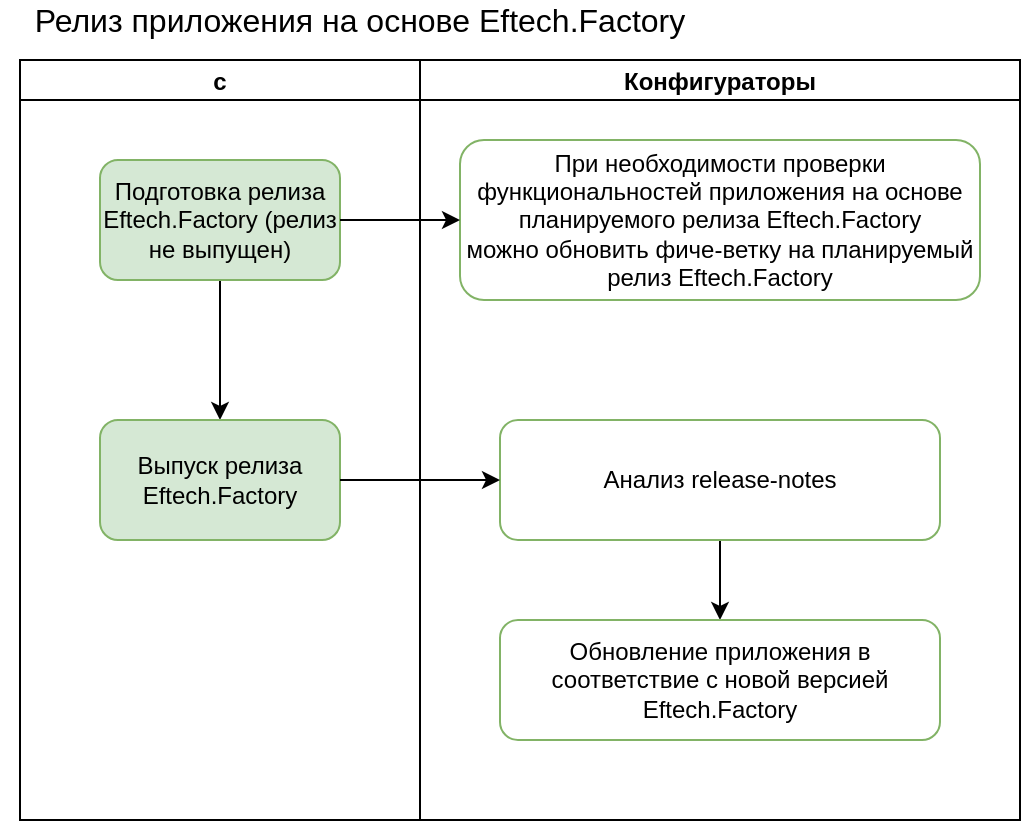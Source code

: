 <mxfile version="22.1.3" type="github">
  <diagram name="Страница — 1" id="fHwD4AT0-X1UmiEej-gj">
    <mxGraphModel dx="1497" dy="815" grid="1" gridSize="10" guides="1" tooltips="1" connect="1" arrows="1" fold="1" page="1" pageScale="1" pageWidth="827" pageHeight="1169" math="0" shadow="0">
      <root>
        <mxCell id="0" />
        <mxCell id="1" parent="0" />
        <mxCell id="CnXcmlKL0RTw0rvfGO5R-27" value="с" style="swimlane;startSize=20;" vertex="1" parent="1">
          <mxGeometry x="40" y="40" width="200" height="380" as="geometry" />
        </mxCell>
        <mxCell id="CnXcmlKL0RTw0rvfGO5R-28" style="edgeStyle=orthogonalEdgeStyle;rounded=0;orthogonalLoop=1;jettySize=auto;html=1;exitX=0.5;exitY=1;exitDx=0;exitDy=0;" edge="1" parent="CnXcmlKL0RTw0rvfGO5R-27" source="CnXcmlKL0RTw0rvfGO5R-29" target="CnXcmlKL0RTw0rvfGO5R-30">
          <mxGeometry relative="1" as="geometry" />
        </mxCell>
        <mxCell id="CnXcmlKL0RTw0rvfGO5R-29" value="Подготовка релиза Eftech.Factory (релиз не выпущен)" style="rounded=1;whiteSpace=wrap;html=1;strokeColor=#82b366;fillColor=#d5e8d4;" vertex="1" parent="CnXcmlKL0RTw0rvfGO5R-27">
          <mxGeometry x="40" y="50" width="120" height="60" as="geometry" />
        </mxCell>
        <mxCell id="CnXcmlKL0RTw0rvfGO5R-30" value="Выпуск релиза Eftech.Factory" style="rounded=1;whiteSpace=wrap;html=1;strokeColor=#82b366;fillColor=#d5e8d4;" vertex="1" parent="CnXcmlKL0RTw0rvfGO5R-27">
          <mxGeometry x="40" y="180" width="120" height="60" as="geometry" />
        </mxCell>
        <mxCell id="CnXcmlKL0RTw0rvfGO5R-31" value="Конфигураторы" style="swimlane;startSize=20;" vertex="1" parent="1">
          <mxGeometry x="240" y="40" width="300" height="380" as="geometry" />
        </mxCell>
        <mxCell id="CnXcmlKL0RTw0rvfGO5R-32" value="При необходимости проверки функциональностей приложения на основе планируемого релиза Eftech.Factory&lt;br&gt;можно обновить фиче-ветку на планируемый релиз Eftech.Factory" style="rounded=1;whiteSpace=wrap;html=1;strokeColor=#82b366;fillColor=#FFFFFF;" vertex="1" parent="CnXcmlKL0RTw0rvfGO5R-31">
          <mxGeometry x="20" y="40" width="260" height="80" as="geometry" />
        </mxCell>
        <mxCell id="CnXcmlKL0RTw0rvfGO5R-33" style="edgeStyle=orthogonalEdgeStyle;rounded=0;orthogonalLoop=1;jettySize=auto;html=1;exitX=0.5;exitY=1;exitDx=0;exitDy=0;" edge="1" parent="CnXcmlKL0RTw0rvfGO5R-31" source="CnXcmlKL0RTw0rvfGO5R-34" target="CnXcmlKL0RTw0rvfGO5R-35">
          <mxGeometry relative="1" as="geometry" />
        </mxCell>
        <mxCell id="CnXcmlKL0RTw0rvfGO5R-34" value="Анализ release-notes" style="rounded=1;whiteSpace=wrap;html=1;strokeColor=#82b366;fillColor=#FFFFFF;" vertex="1" parent="CnXcmlKL0RTw0rvfGO5R-31">
          <mxGeometry x="40" y="180" width="220" height="60" as="geometry" />
        </mxCell>
        <mxCell id="CnXcmlKL0RTw0rvfGO5R-35" value="Обновление приложения в соответствие с новой версией Eftech.Factory&lt;span style=&quot;color: rgba(0 , 0 , 0 , 0) ; font-family: monospace ; font-size: 0px&quot;&gt;%3CmxGraphModel%3E%3Croot%3E%3CmxCell%20id%3D%220%22%2F%3E%3CmxCell%20id%3D%221%22%20parent%3D%220%22%2F%3E%3CmxCell%20id%3D%222%22%20value%3D%22%D0%9F%D1%80%D0%B8%20%D0%BD%D0%B5%D0%BE%D0%B1%D1%85%D0%BE%D0%B4%D0%B8%D0%BC%D0%BE%D1%81%D1%82%D0%B8%20%D0%BF%D1%80%D0%BE%D0%B2%D0%B5%D1%80%D0%BA%D0%B8%20%D1%84%D1%83%D0%BD%D0%BA%D1%86%D0%B8%D0%BE%D0%BD%D0%B0%D0%BB%D1%8C%D0%BD%D0%BE%D1%81%D1%82%D0%B5%D0%B9%20%D0%BF%D1%80%D0%B8%D0%BB%D0%BE%D0%B6%D0%B5%D0%BD%D0%B8%D1%8F%20%D0%BD%D0%B0%20%D0%BE%D1%81%D0%BD%D0%BE%D0%B2%D0%B5%20%D0%BF%D0%BB%D0%B0%D0%BD%D0%B8%D1%80%D1%83%D0%B5%D0%BC%D0%BE%D0%B3%D0%BE%20%D1%80%D0%B5%D0%BB%D0%B8%D0%B7%D0%B0%20Eftech.Factory%26lt%3Bbr%26gt%3B%D0%BC%D0%BE%D0%B6%D0%BD%D0%BE%20%D0%BE%D0%B1%D0%BD%D0%BE%D0%B2%D0%B8%D1%82%D1%8C%20%D1%84%D0%B8%D1%87%D0%B5-%D0%B2%D0%B5%D1%82%D0%BA%D1%83%20%D0%BD%D0%B0%20%D0%BF%D0%BB%D0%B0%D0%BD%D0%B8%D1%80%D1%83%D0%B5%D0%BC%D1%8B%D0%B9%20%D1%80%D0%B5%D0%BB%D0%B8%D0%B7%20Eftech.Factory%22%20style%3D%22rounded%3D1%3BwhiteSpace%3Dwrap%3Bhtml%3D1%3BstrokeColor%3D%2382b366%3BfillColor%3D%23FFFFFF%3B%22%20vertex%3D%221%22%20parent%3D%221%22%3E%3CmxGeometry%20x%3D%2240%22%20y%3D%22210%22%20width%3D%22260%22%20height%3D%22100%22%20as%3D%22geometry%22%2F%3E%3C%2FmxCell%3E%3C%2Froot%3E%3C%2FmxGraphModel%3E&lt;/span&gt;" style="rounded=1;whiteSpace=wrap;html=1;strokeColor=#82b366;fillColor=#FFFFFF;" vertex="1" parent="CnXcmlKL0RTw0rvfGO5R-31">
          <mxGeometry x="40" y="280" width="220" height="60" as="geometry" />
        </mxCell>
        <mxCell id="CnXcmlKL0RTw0rvfGO5R-36" style="edgeStyle=orthogonalEdgeStyle;rounded=0;orthogonalLoop=1;jettySize=auto;html=1;exitX=1;exitY=0.5;exitDx=0;exitDy=0;" edge="1" parent="1" source="CnXcmlKL0RTw0rvfGO5R-29">
          <mxGeometry relative="1" as="geometry">
            <mxPoint x="260" y="120" as="targetPoint" />
          </mxGeometry>
        </mxCell>
        <mxCell id="CnXcmlKL0RTw0rvfGO5R-37" style="edgeStyle=orthogonalEdgeStyle;rounded=0;orthogonalLoop=1;jettySize=auto;html=1;exitX=1;exitY=0.5;exitDx=0;exitDy=0;" edge="1" parent="1" source="CnXcmlKL0RTw0rvfGO5R-30" target="CnXcmlKL0RTw0rvfGO5R-34">
          <mxGeometry relative="1" as="geometry" />
        </mxCell>
        <mxCell id="CnXcmlKL0RTw0rvfGO5R-38" value="Релиз приложения на основе Eftech.Factory" style="text;html=1;strokeColor=none;fillColor=none;align=center;verticalAlign=middle;whiteSpace=wrap;rounded=0;fontSize=16;" vertex="1" parent="1">
          <mxGeometry x="30" y="10" width="360" height="20" as="geometry" />
        </mxCell>
      </root>
    </mxGraphModel>
  </diagram>
</mxfile>
